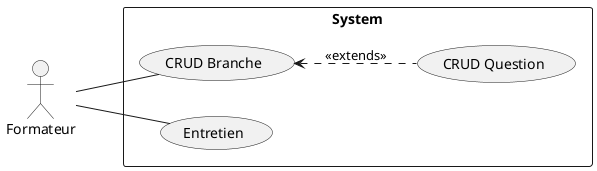 @startuml Sprint_2
left to right direction
actor "Formateur" as fr
rectangle System {
  usecase "CRUD Branche" as UC1
  usecase "CRUD Question" as UC2
  usecase "Entretien" as UC3
}
fr -- UC1
UC1 <.. UC2 : <<extends>>
fr -- UC3
@enduml
